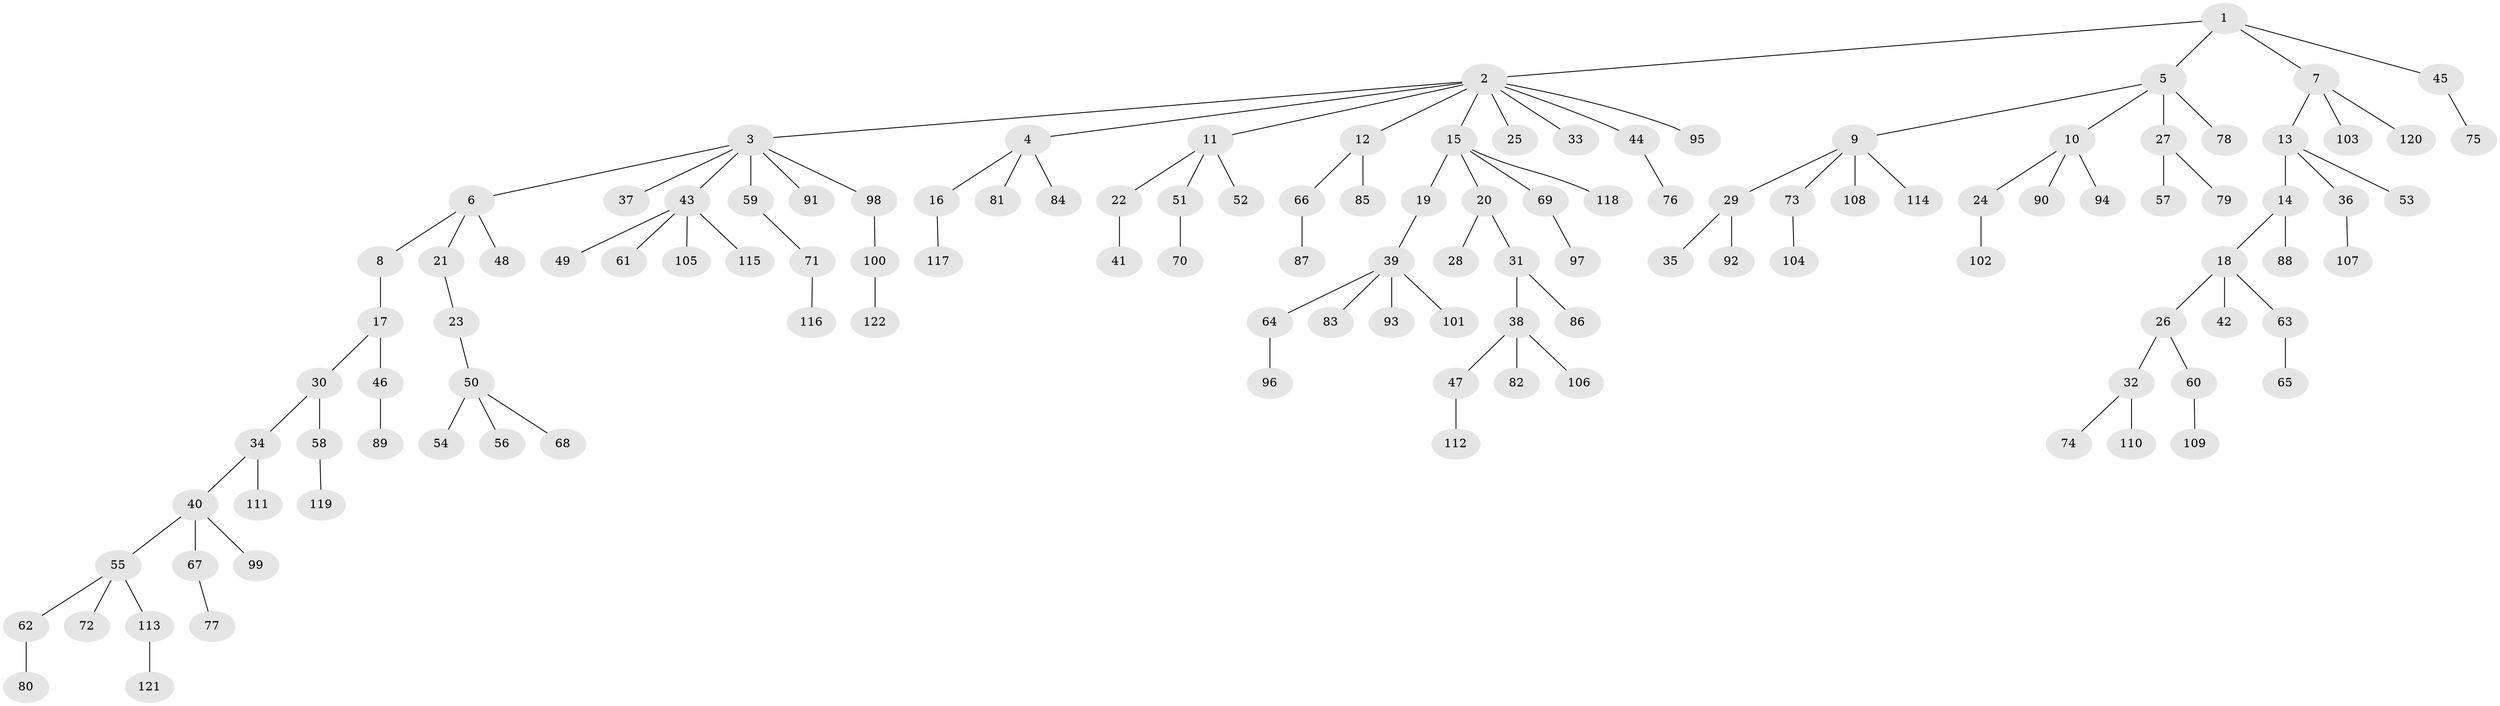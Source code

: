 // Generated by graph-tools (version 1.1) at 2025/26/03/09/25 03:26:26]
// undirected, 122 vertices, 121 edges
graph export_dot {
graph [start="1"]
  node [color=gray90,style=filled];
  1;
  2;
  3;
  4;
  5;
  6;
  7;
  8;
  9;
  10;
  11;
  12;
  13;
  14;
  15;
  16;
  17;
  18;
  19;
  20;
  21;
  22;
  23;
  24;
  25;
  26;
  27;
  28;
  29;
  30;
  31;
  32;
  33;
  34;
  35;
  36;
  37;
  38;
  39;
  40;
  41;
  42;
  43;
  44;
  45;
  46;
  47;
  48;
  49;
  50;
  51;
  52;
  53;
  54;
  55;
  56;
  57;
  58;
  59;
  60;
  61;
  62;
  63;
  64;
  65;
  66;
  67;
  68;
  69;
  70;
  71;
  72;
  73;
  74;
  75;
  76;
  77;
  78;
  79;
  80;
  81;
  82;
  83;
  84;
  85;
  86;
  87;
  88;
  89;
  90;
  91;
  92;
  93;
  94;
  95;
  96;
  97;
  98;
  99;
  100;
  101;
  102;
  103;
  104;
  105;
  106;
  107;
  108;
  109;
  110;
  111;
  112;
  113;
  114;
  115;
  116;
  117;
  118;
  119;
  120;
  121;
  122;
  1 -- 2;
  1 -- 5;
  1 -- 7;
  1 -- 45;
  2 -- 3;
  2 -- 4;
  2 -- 11;
  2 -- 12;
  2 -- 15;
  2 -- 25;
  2 -- 33;
  2 -- 44;
  2 -- 95;
  3 -- 6;
  3 -- 37;
  3 -- 43;
  3 -- 59;
  3 -- 91;
  3 -- 98;
  4 -- 16;
  4 -- 81;
  4 -- 84;
  5 -- 9;
  5 -- 10;
  5 -- 27;
  5 -- 78;
  6 -- 8;
  6 -- 21;
  6 -- 48;
  7 -- 13;
  7 -- 103;
  7 -- 120;
  8 -- 17;
  9 -- 29;
  9 -- 73;
  9 -- 108;
  9 -- 114;
  10 -- 24;
  10 -- 90;
  10 -- 94;
  11 -- 22;
  11 -- 51;
  11 -- 52;
  12 -- 66;
  12 -- 85;
  13 -- 14;
  13 -- 36;
  13 -- 53;
  14 -- 18;
  14 -- 88;
  15 -- 19;
  15 -- 20;
  15 -- 69;
  15 -- 118;
  16 -- 117;
  17 -- 30;
  17 -- 46;
  18 -- 26;
  18 -- 42;
  18 -- 63;
  19 -- 39;
  20 -- 28;
  20 -- 31;
  21 -- 23;
  22 -- 41;
  23 -- 50;
  24 -- 102;
  26 -- 32;
  26 -- 60;
  27 -- 57;
  27 -- 79;
  29 -- 35;
  29 -- 92;
  30 -- 34;
  30 -- 58;
  31 -- 38;
  31 -- 86;
  32 -- 74;
  32 -- 110;
  34 -- 40;
  34 -- 111;
  36 -- 107;
  38 -- 47;
  38 -- 82;
  38 -- 106;
  39 -- 64;
  39 -- 83;
  39 -- 93;
  39 -- 101;
  40 -- 55;
  40 -- 67;
  40 -- 99;
  43 -- 49;
  43 -- 61;
  43 -- 105;
  43 -- 115;
  44 -- 76;
  45 -- 75;
  46 -- 89;
  47 -- 112;
  50 -- 54;
  50 -- 56;
  50 -- 68;
  51 -- 70;
  55 -- 62;
  55 -- 72;
  55 -- 113;
  58 -- 119;
  59 -- 71;
  60 -- 109;
  62 -- 80;
  63 -- 65;
  64 -- 96;
  66 -- 87;
  67 -- 77;
  69 -- 97;
  71 -- 116;
  73 -- 104;
  98 -- 100;
  100 -- 122;
  113 -- 121;
}
